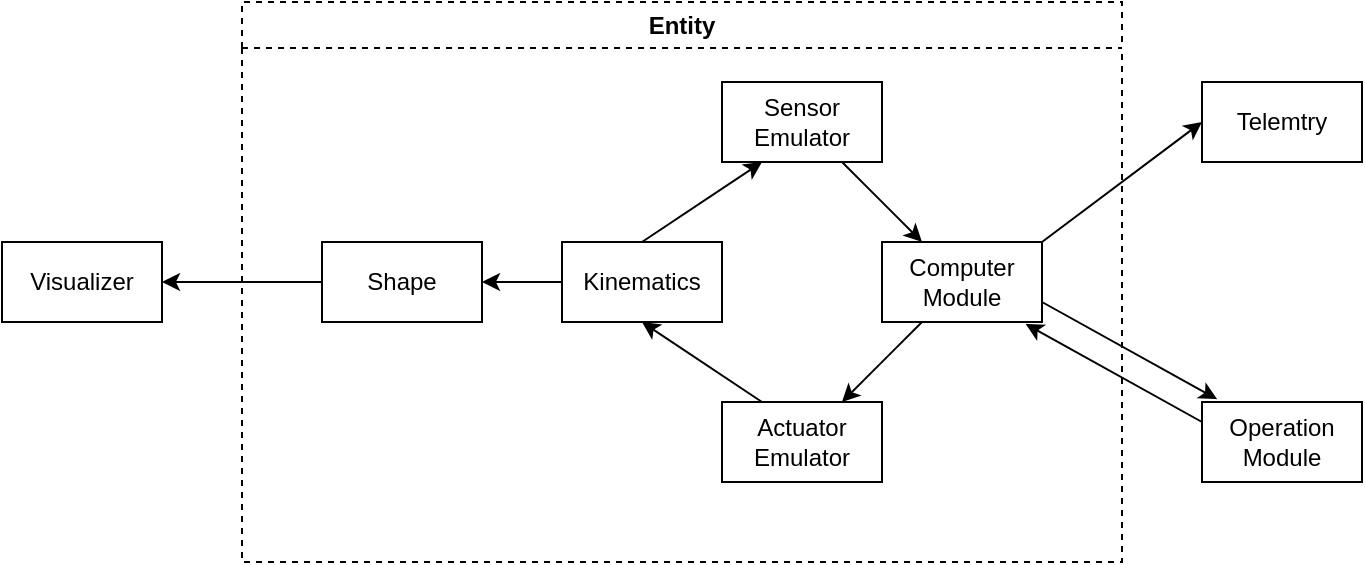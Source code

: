 <mxfile>
    <diagram id="yIFp_zIiqKtSNtJN4kel" name="Overview">
        <mxGraphModel dx="925" dy="469" grid="1" gridSize="10" guides="1" tooltips="1" connect="1" arrows="1" fold="1" page="1" pageScale="1" pageWidth="850" pageHeight="1100" background="#ffffff" math="0" shadow="0">
            <root>
                <mxCell id="0"/>
                <mxCell id="1" parent="0"/>
                <mxCell id="DA4xsmu6hejco21MlKTN-16" style="edgeStyle=none;html=1;exitX=1;exitY=0;exitDx=0;exitDy=0;entryX=0;entryY=0.5;entryDx=0;entryDy=0;" parent="1" source="6" target="7" edge="1">
                    <mxGeometry relative="1" as="geometry"/>
                </mxCell>
                <mxCell id="DA4xsmu6hejco21MlKTN-18" style="edgeStyle=none;html=1;exitX=1;exitY=0.75;exitDx=0;exitDy=0;entryX=0.095;entryY=-0.035;entryDx=0;entryDy=0;entryPerimeter=0;" parent="1" source="6" target="8" edge="1">
                    <mxGeometry relative="1" as="geometry"/>
                </mxCell>
                <mxCell id="7" value="Telemtry" style="rounded=0;whiteSpace=wrap;html=1;" parent="1" vertex="1">
                    <mxGeometry x="680" y="80" width="80" height="40" as="geometry"/>
                </mxCell>
                <mxCell id="8" value="Operation Module" style="rounded=0;whiteSpace=wrap;html=1;" parent="1" vertex="1">
                    <mxGeometry x="680" y="240" width="80" height="40" as="geometry"/>
                </mxCell>
                <mxCell id="DA4xsmu6hejco21MlKTN-19" style="edgeStyle=none;html=1;exitX=0;exitY=0.25;exitDx=0;exitDy=0;entryX=0.897;entryY=1.023;entryDx=0;entryDy=0;entryPerimeter=0;" parent="1" source="8" target="6" edge="1">
                    <mxGeometry relative="1" as="geometry"/>
                </mxCell>
                <mxCell id="2CU2-WublhE32YEgpXBA-16" value="Entity" style="swimlane;whiteSpace=wrap;html=1;dashed=1;" parent="1" vertex="1">
                    <mxGeometry x="200" y="40" width="440" height="280" as="geometry">
                        <mxRectangle x="200" y="40" width="70" height="30" as="alternateBounds"/>
                    </mxGeometry>
                </mxCell>
                <mxCell id="3" value="Sensor Emulator" style="rounded=0;whiteSpace=wrap;html=1;" parent="2CU2-WublhE32YEgpXBA-16" vertex="1">
                    <mxGeometry x="240" y="40" width="80" height="40" as="geometry"/>
                </mxCell>
                <mxCell id="1bpBMG9VRc1JME8_d6Qe-12" style="edgeStyle=none;html=1;exitX=0;exitY=0.5;exitDx=0;exitDy=0;entryX=1;entryY=0.5;entryDx=0;entryDy=0;" parent="2CU2-WublhE32YEgpXBA-16" source="2" target="1bpBMG9VRc1JME8_d6Qe-11" edge="1">
                    <mxGeometry relative="1" as="geometry"/>
                </mxCell>
                <UserObject label="Kinematics" link="data:page/id,XpWGLByWsDXXl8jKG343" id="2">
                    <mxCell style="rounded=0;whiteSpace=wrap;html=1;" parent="2CU2-WublhE32YEgpXBA-16" vertex="1">
                        <mxGeometry x="160" y="120" width="80" height="40" as="geometry"/>
                    </mxCell>
                </UserObject>
                <mxCell id="9" style="edgeStyle=none;html=1;exitX=0.5;exitY=0;exitDx=0;exitDy=0;entryX=0.25;entryY=1;entryDx=0;entryDy=0;" parent="2CU2-WublhE32YEgpXBA-16" source="2" target="3" edge="1">
                    <mxGeometry relative="1" as="geometry"/>
                </mxCell>
                <mxCell id="4" value="Actuator Emulator" style="rounded=0;whiteSpace=wrap;html=1;" parent="2CU2-WublhE32YEgpXBA-16" vertex="1">
                    <mxGeometry x="240" y="200" width="80" height="40" as="geometry"/>
                </mxCell>
                <mxCell id="10" style="edgeStyle=none;html=1;exitX=0.25;exitY=0;exitDx=0;exitDy=0;entryX=0.5;entryY=1;entryDx=0;entryDy=0;shadow=0;" parent="2CU2-WublhE32YEgpXBA-16" source="4" target="2" edge="1">
                    <mxGeometry relative="1" as="geometry">
                        <Array as="points"/>
                    </mxGeometry>
                </mxCell>
                <mxCell id="6" value="Computer Module" style="rounded=0;whiteSpace=wrap;html=1;" parent="2CU2-WublhE32YEgpXBA-16" vertex="1">
                    <mxGeometry x="320" y="120" width="80" height="40" as="geometry"/>
                </mxCell>
                <mxCell id="DA4xsmu6hejco21MlKTN-10" style="edgeStyle=none;html=1;exitX=0.75;exitY=1;exitDx=0;exitDy=0;entryX=0.25;entryY=0;entryDx=0;entryDy=0;" parent="2CU2-WublhE32YEgpXBA-16" source="3" target="6" edge="1">
                    <mxGeometry relative="1" as="geometry">
                        <Array as="points">
                            <mxPoint x="320" y="100"/>
                        </Array>
                    </mxGeometry>
                </mxCell>
                <mxCell id="DA4xsmu6hejco21MlKTN-14" style="edgeStyle=none;html=1;entryX=0.75;entryY=0;entryDx=0;entryDy=0;exitX=0.25;exitY=1;exitDx=0;exitDy=0;" parent="2CU2-WublhE32YEgpXBA-16" source="6" target="4" edge="1">
                    <mxGeometry relative="1" as="geometry">
                        <mxPoint x="370" y="192" as="sourcePoint"/>
                        <Array as="points">
                            <mxPoint x="320" y="180"/>
                        </Array>
                    </mxGeometry>
                </mxCell>
                <mxCell id="1bpBMG9VRc1JME8_d6Qe-11" value="Shape" style="rounded=0;whiteSpace=wrap;html=1;" parent="2CU2-WublhE32YEgpXBA-16" vertex="1">
                    <mxGeometry x="40" y="120" width="80" height="40" as="geometry"/>
                </mxCell>
                <mxCell id="1bpBMG9VRc1JME8_d6Qe-13" style="edgeStyle=none;html=1;exitX=0;exitY=0.5;exitDx=0;exitDy=0;entryX=1;entryY=0.5;entryDx=0;entryDy=0;" parent="1" source="1bpBMG9VRc1JME8_d6Qe-11" target="FZXyQTMcd-Oyw0i_cywE-10" edge="1">
                    <mxGeometry relative="1" as="geometry">
                        <mxPoint x="160" y="180" as="targetPoint"/>
                    </mxGeometry>
                </mxCell>
                <mxCell id="FZXyQTMcd-Oyw0i_cywE-10" value="Visualizer" style="rounded=0;whiteSpace=wrap;html=1;" parent="1" vertex="1">
                    <mxGeometry x="80" y="160" width="80" height="40" as="geometry"/>
                </mxCell>
            </root>
        </mxGraphModel>
    </diagram>
    <diagram id="XpWGLByWsDXXl8jKG343" name="Kinematics">
        <mxGraphModel dx="1052" dy="469" grid="1" gridSize="10" guides="1" tooltips="1" connect="1" arrows="1" fold="1" page="1" pageScale="1" pageWidth="850" pageHeight="1100" math="0" shadow="0">
            <root>
                <mxCell id="0"/>
                <mxCell id="1" parent="0"/>
            </root>
        </mxGraphModel>
    </diagram>
    <diagram id="Tk77837BQoGy3wtyJsWo" name="Visualizer">
        <mxGraphModel dx="1052" dy="469" grid="1" gridSize="10" guides="1" tooltips="1" connect="1" arrows="1" fold="1" page="1" pageScale="1" pageWidth="850" pageHeight="1100" math="0" shadow="0">
            <root>
                <mxCell id="0"/>
                <mxCell id="1" parent="0"/>
            </root>
        </mxGraphModel>
    </diagram>
    <diagram id="3nfICqXl_rFuXlVJTTzZ" name="Overview2">
        <mxGraphModel dx="925" dy="469" grid="1" gridSize="10" guides="1" tooltips="1" connect="1" arrows="1" fold="1" page="1" pageScale="1" pageWidth="850" pageHeight="1100" math="0" shadow="0">
            <root>
                <mxCell id="0"/>
                <mxCell id="1" parent="0"/>
                <mxCell id="MR4x1V-Z1UuBCQMglIOv-1" value="Visualizer" style="swimlane;fontStyle=0;childLayout=stackLayout;horizontal=1;startSize=26;fillColor=none;horizontalStack=0;resizeParent=1;resizeParentMax=0;resizeLast=0;collapsible=1;marginBottom=0;html=1;" parent="1" vertex="1" collapsed="1">
                    <mxGeometry x="40" y="160" width="120" height="40" as="geometry">
                        <mxRectangle x="40" y="160" width="120" height="190" as="alternateBounds"/>
                    </mxGeometry>
                </mxCell>
                <mxCell id="MR4x1V-Z1UuBCQMglIOv-2" value="SimulationGui" style="text;strokeColor=none;fillColor=none;align=left;verticalAlign=top;spacingLeft=4;spacingRight=4;overflow=hidden;rotatable=0;points=[[0,0.5],[1,0.5]];portConstraint=eastwest;whiteSpace=wrap;html=1;" parent="MR4x1V-Z1UuBCQMglIOv-1" vertex="1">
                    <mxGeometry y="26" width="120" height="26" as="geometry"/>
                </mxCell>
                <mxCell id="MR4x1V-Z1UuBCQMglIOv-3" value="Window" style="text;strokeColor=none;fillColor=none;align=left;verticalAlign=top;spacingLeft=4;spacingRight=4;overflow=hidden;rotatable=0;points=[[0,0.5],[1,0.5]];portConstraint=eastwest;whiteSpace=wrap;html=1;" parent="MR4x1V-Z1UuBCQMglIOv-1" vertex="1">
                    <mxGeometry y="52" width="120" height="26" as="geometry"/>
                </mxCell>
                <mxCell id="MR4x1V-Z1UuBCQMglIOv-4" value="Context" style="text;strokeColor=none;fillColor=none;align=left;verticalAlign=top;spacingLeft=4;spacingRight=4;overflow=hidden;rotatable=0;points=[[0,0.5],[1,0.5]];portConstraint=eastwest;whiteSpace=wrap;html=1;" parent="MR4x1V-Z1UuBCQMglIOv-1" vertex="1">
                    <mxGeometry y="78" width="120" height="26" as="geometry"/>
                </mxCell>
                <mxCell id="MR4x1V-Z1UuBCQMglIOv-5" value="Camera" style="text;strokeColor=none;fillColor=none;align=left;verticalAlign=top;spacingLeft=4;spacingRight=4;overflow=hidden;rotatable=0;points=[[0,0.5],[1,0.5]];portConstraint=eastwest;whiteSpace=wrap;html=1;" parent="MR4x1V-Z1UuBCQMglIOv-1" vertex="1">
                    <mxGeometry y="104" width="120" height="26" as="geometry"/>
                </mxCell>
                <mxCell id="MR4x1V-Z1UuBCQMglIOv-6" value="Terrain" style="text;strokeColor=none;fillColor=none;align=left;verticalAlign=top;spacingLeft=4;spacingRight=4;overflow=hidden;rotatable=0;points=[[0,0.5],[1,0.5]];portConstraint=eastwest;whiteSpace=wrap;html=1;" parent="MR4x1V-Z1UuBCQMglIOv-1" vertex="1">
                    <mxGeometry y="130" width="120" height="30" as="geometry"/>
                </mxCell>
                <mxCell id="OLarw9xe-c7aAK1Eoo8N-1" value="Entities&amp;lt;Entity*&amp;gt;" style="text;strokeColor=none;fillColor=none;align=left;verticalAlign=top;spacingLeft=4;spacingRight=4;overflow=hidden;rotatable=0;points=[[0,0.5],[1,0.5]];portConstraint=eastwest;whiteSpace=wrap;html=1;" parent="MR4x1V-Z1UuBCQMglIOv-1" vertex="1">
                    <mxGeometry y="160" width="120" height="30" as="geometry"/>
                </mxCell>
                <mxCell id="MR4x1V-Z1UuBCQMglIOv-7" value="Entity" style="swimlane;fontStyle=0;childLayout=stackLayout;horizontal=1;startSize=26;fillColor=none;horizontalStack=0;resizeParent=1;resizeParentMax=0;resizeLast=0;collapsible=1;marginBottom=0;html=1;" parent="1" vertex="1" collapsed="1">
                    <mxGeometry x="240" y="160" width="120" height="40" as="geometry">
                        <mxRectangle x="240" y="160" width="120" height="160" as="alternateBounds"/>
                    </mxGeometry>
                </mxCell>
                <mxCell id="MR4x1V-Z1UuBCQMglIOv-8" value="Kinematics" style="text;strokeColor=none;fillColor=none;align=left;verticalAlign=top;spacingLeft=4;spacingRight=4;overflow=hidden;rotatable=0;points=[[0,0.5],[1,0.5]];portConstraint=eastwest;whiteSpace=wrap;html=1;" parent="MR4x1V-Z1UuBCQMglIOv-7" vertex="1">
                    <mxGeometry y="26" width="120" height="26" as="geometry"/>
                </mxCell>
                <mxCell id="MR4x1V-Z1UuBCQMglIOv-9" value="Sensors" style="text;strokeColor=none;fillColor=none;align=left;verticalAlign=top;spacingLeft=4;spacingRight=4;overflow=hidden;rotatable=0;points=[[0,0.5],[1,0.5]];portConstraint=eastwest;whiteSpace=wrap;html=1;" parent="MR4x1V-Z1UuBCQMglIOv-7" vertex="1">
                    <mxGeometry y="52" width="120" height="26" as="geometry"/>
                </mxCell>
                <mxCell id="MR4x1V-Z1UuBCQMglIOv-10" value="Actuators" style="text;strokeColor=none;fillColor=none;align=left;verticalAlign=top;spacingLeft=4;spacingRight=4;overflow=hidden;rotatable=0;points=[[0,0.5],[1,0.5]];portConstraint=eastwest;whiteSpace=wrap;html=1;" parent="MR4x1V-Z1UuBCQMglIOv-7" vertex="1">
                    <mxGeometry y="78" width="120" height="26" as="geometry"/>
                </mxCell>
                <mxCell id="MR4x1V-Z1UuBCQMglIOv-11" value="Shape" style="text;strokeColor=none;fillColor=none;align=left;verticalAlign=top;spacingLeft=4;spacingRight=4;overflow=hidden;rotatable=0;points=[[0,0.5],[1,0.5]];portConstraint=eastwest;whiteSpace=wrap;html=1;" parent="MR4x1V-Z1UuBCQMglIOv-7" vertex="1">
                    <mxGeometry y="104" width="120" height="26" as="geometry"/>
                </mxCell>
                <mxCell id="KiBtdry736RJEP1cbN7V-1" value="Controller" style="text;strokeColor=none;fillColor=none;align=left;verticalAlign=top;spacingLeft=4;spacingRight=4;overflow=hidden;rotatable=0;points=[[0,0.5],[1,0.5]];portConstraint=eastwest;whiteSpace=wrap;html=1;" parent="MR4x1V-Z1UuBCQMglIOv-7" vertex="1">
                    <mxGeometry y="130" width="120" height="30" as="geometry"/>
                </mxCell>
                <mxCell id="OLarw9xe-c7aAK1Eoo8N-2" value="Telemtry" style="swimlane;fontStyle=0;childLayout=stackLayout;horizontal=1;startSize=26;fillColor=none;horizontalStack=0;resizeParent=1;resizeParentMax=0;resizeLast=0;collapsible=1;marginBottom=0;html=1;" parent="1" vertex="1" collapsed="1">
                    <mxGeometry x="440" y="160" width="120" height="40" as="geometry">
                        <mxRectangle x="440" y="160" width="120" height="104" as="alternateBounds"/>
                    </mxGeometry>
                </mxCell>
                <mxCell id="OLarw9xe-c7aAK1Eoo8N-3" value="Item 1" style="text;strokeColor=none;fillColor=none;align=left;verticalAlign=top;spacingLeft=4;spacingRight=4;overflow=hidden;rotatable=0;points=[[0,0.5],[1,0.5]];portConstraint=eastwest;whiteSpace=wrap;html=1;" parent="OLarw9xe-c7aAK1Eoo8N-2" vertex="1">
                    <mxGeometry y="26" width="120" height="26" as="geometry"/>
                </mxCell>
                <mxCell id="OLarw9xe-c7aAK1Eoo8N-4" value="Item 2" style="text;strokeColor=none;fillColor=none;align=left;verticalAlign=top;spacingLeft=4;spacingRight=4;overflow=hidden;rotatable=0;points=[[0,0.5],[1,0.5]];portConstraint=eastwest;whiteSpace=wrap;html=1;" parent="OLarw9xe-c7aAK1Eoo8N-2" vertex="1">
                    <mxGeometry y="52" width="120" height="26" as="geometry"/>
                </mxCell>
                <mxCell id="OLarw9xe-c7aAK1Eoo8N-5" value="Item 3" style="text;strokeColor=none;fillColor=none;align=left;verticalAlign=top;spacingLeft=4;spacingRight=4;overflow=hidden;rotatable=0;points=[[0,0.5],[1,0.5]];portConstraint=eastwest;whiteSpace=wrap;html=1;" parent="OLarw9xe-c7aAK1Eoo8N-2" vertex="1">
                    <mxGeometry y="78" width="120" height="26" as="geometry"/>
                </mxCell>
                <mxCell id="OLarw9xe-c7aAK1Eoo8N-6" value="Operations Center" style="swimlane;fontStyle=0;childLayout=stackLayout;horizontal=1;startSize=26;fillColor=none;horizontalStack=0;resizeParent=1;resizeParentMax=0;resizeLast=0;collapsible=1;marginBottom=0;html=1;" parent="1" vertex="1" collapsed="1">
                    <mxGeometry x="640" y="160" width="120" height="40" as="geometry">
                        <mxRectangle x="640" y="160" width="120" height="104" as="alternateBounds"/>
                    </mxGeometry>
                </mxCell>
                <mxCell id="OLarw9xe-c7aAK1Eoo8N-7" value="Item 1" style="text;strokeColor=none;fillColor=none;align=left;verticalAlign=top;spacingLeft=4;spacingRight=4;overflow=hidden;rotatable=0;points=[[0,0.5],[1,0.5]];portConstraint=eastwest;whiteSpace=wrap;html=1;" parent="OLarw9xe-c7aAK1Eoo8N-6" vertex="1">
                    <mxGeometry y="26" width="120" height="26" as="geometry"/>
                </mxCell>
                <mxCell id="OLarw9xe-c7aAK1Eoo8N-8" value="Item 2" style="text;strokeColor=none;fillColor=none;align=left;verticalAlign=top;spacingLeft=4;spacingRight=4;overflow=hidden;rotatable=0;points=[[0,0.5],[1,0.5]];portConstraint=eastwest;whiteSpace=wrap;html=1;" parent="OLarw9xe-c7aAK1Eoo8N-6" vertex="1">
                    <mxGeometry y="52" width="120" height="26" as="geometry"/>
                </mxCell>
                <mxCell id="OLarw9xe-c7aAK1Eoo8N-9" value="Item 3" style="text;strokeColor=none;fillColor=none;align=left;verticalAlign=top;spacingLeft=4;spacingRight=4;overflow=hidden;rotatable=0;points=[[0,0.5],[1,0.5]];portConstraint=eastwest;whiteSpace=wrap;html=1;" parent="OLarw9xe-c7aAK1Eoo8N-6" vertex="1">
                    <mxGeometry y="78" width="120" height="26" as="geometry"/>
                </mxCell>
            </root>
        </mxGraphModel>
    </diagram>
</mxfile>